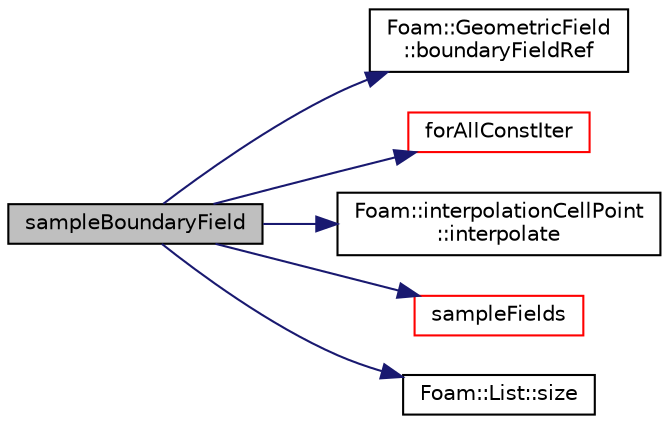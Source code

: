 digraph "sampleBoundaryField"
{
  bgcolor="transparent";
  edge [fontname="Helvetica",fontsize="10",labelfontname="Helvetica",labelfontsize="10"];
  node [fontname="Helvetica",fontsize="10",shape=record];
  rankdir="LR";
  Node755 [label="sampleBoundaryField",height=0.2,width=0.4,color="black", fillcolor="grey75", style="filled", fontcolor="black"];
  Node755 -> Node756 [color="midnightblue",fontsize="10",style="solid",fontname="Helvetica"];
  Node756 [label="Foam::GeometricField\l::boundaryFieldRef",height=0.2,width=0.4,color="black",URL="$a23249.html#af3831c9fea9f6ae7532a6d57cc67c959",tooltip="Return a reference to the boundary field. "];
  Node755 -> Node757 [color="midnightblue",fontsize="10",style="solid",fontname="Helvetica"];
  Node757 [label="forAllConstIter",height=0.2,width=0.4,color="red",URL="$a39311.html#ae21e2836509b0fa7f7cedf6493b11b09"];
  Node755 -> Node1053 [color="midnightblue",fontsize="10",style="solid",fontname="Helvetica"];
  Node1053 [label="Foam::interpolationCellPoint\l::interpolate",height=0.2,width=0.4,color="black",URL="$a23753.html#a220a48bd7fa710760bbef84f28a7b67f",tooltip="Interpolate field for the given cellPointWeight. "];
  Node755 -> Node1054 [color="midnightblue",fontsize="10",style="solid",fontname="Helvetica"];
  Node1054 [label="sampleFields",height=0.2,width=0.4,color="red",URL="$a24233.html#a652a2504c76f055e9194a3d833bc31af"];
  Node755 -> Node854 [color="midnightblue",fontsize="10",style="solid",fontname="Helvetica"];
  Node854 [label="Foam::List::size",height=0.2,width=0.4,color="black",URL="$a26833.html#a8a5f6fa29bd4b500caf186f60245b384",tooltip="Override size to be inconsistent with allocated storage. "];
}
